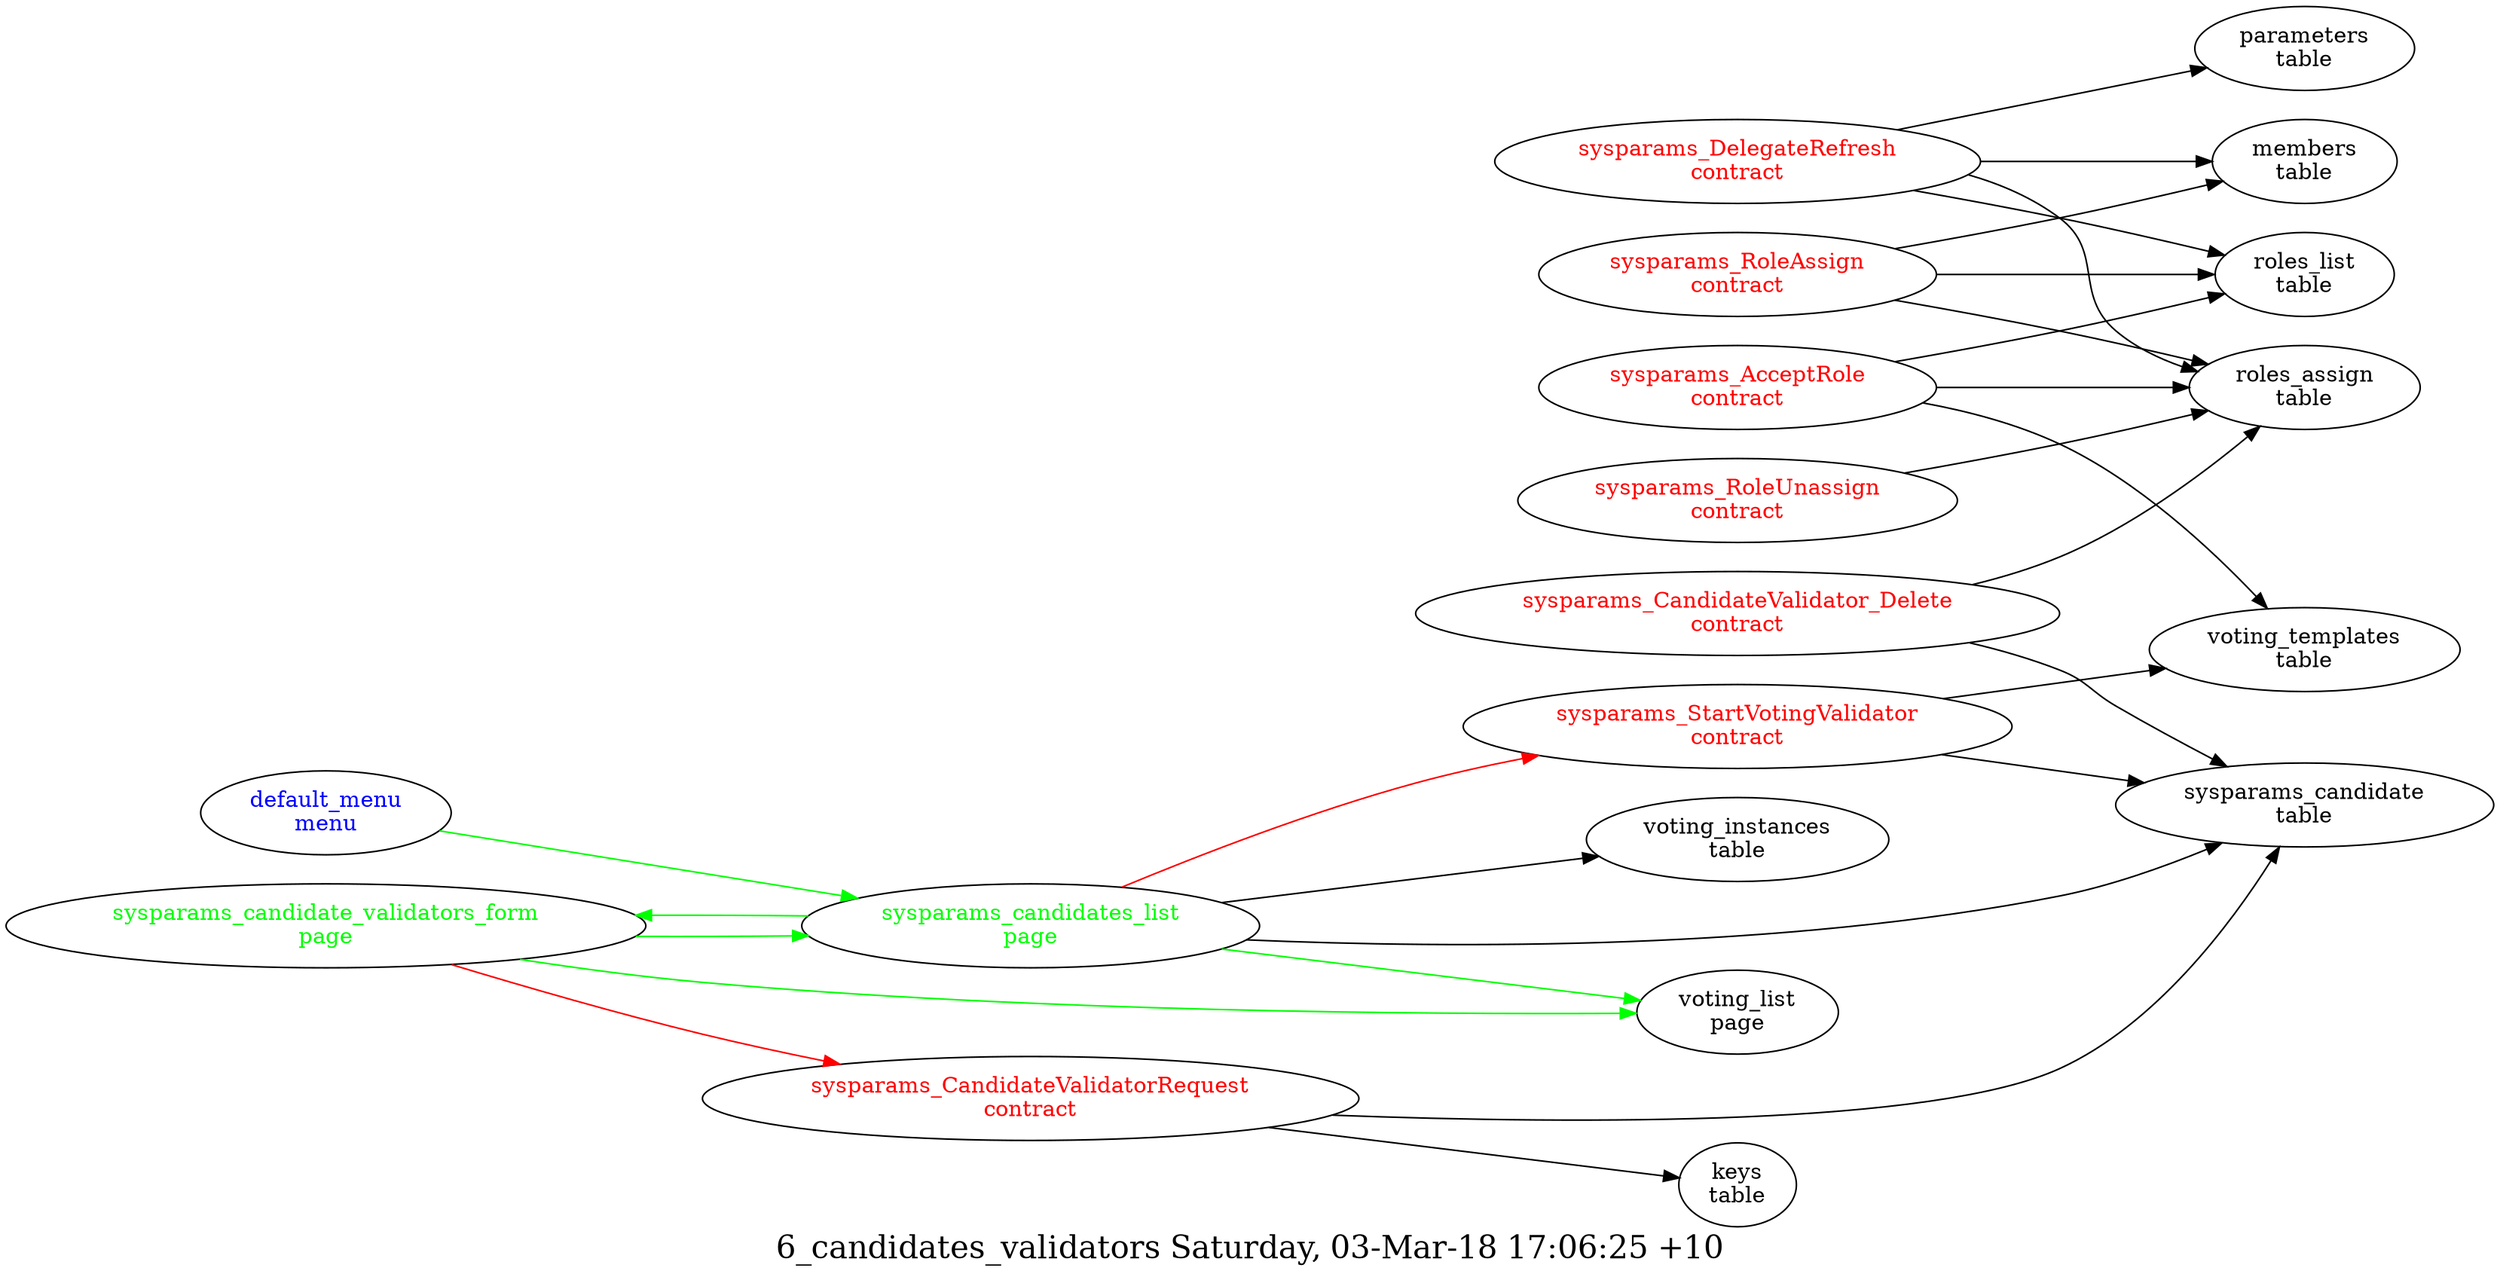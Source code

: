 digraph G {
fontsize="20.0";
label="6_candidates_validators Saturday, 03-Mar-18 17:06:25 +10";
rankdir=LR;
"sysparams_RoleUnassign\ncontract" -> "roles_assign\ntable"
"sysparams_RoleUnassign\ncontract" [fontcolor=red, group=contracts];
"sysparams_RoleAssign\ncontract" -> "roles_list\ntable"
"sysparams_RoleAssign\ncontract" -> "members\ntable"
"sysparams_RoleAssign\ncontract" -> "roles_assign\ntable"
"sysparams_RoleAssign\ncontract" [fontcolor=red, group=contracts];
"sysparams_CandidateValidator_Delete\ncontract" -> "sysparams_candidate\ntable"
"sysparams_CandidateValidator_Delete\ncontract" -> "roles_assign\ntable"
"sysparams_CandidateValidator_Delete\ncontract" [fontcolor=red, group=contracts];
"sysparams_CandidateValidatorRequest\ncontract" -> "keys\ntable"
"sysparams_CandidateValidatorRequest\ncontract" -> "sysparams_candidate\ntable"
"sysparams_CandidateValidatorRequest\ncontract" [fontcolor=red, group=contracts];
"sysparams_DelegateRefresh\ncontract" -> "roles_list\ntable"
"sysparams_DelegateRefresh\ncontract" -> "parameters\ntable"
"sysparams_DelegateRefresh\ncontract" -> "roles_assign\ntable"
"sysparams_DelegateRefresh\ncontract" -> "members\ntable"
"sysparams_DelegateRefresh\ncontract" [fontcolor=red, group=contracts];
"sysparams_AcceptRole\ncontract" -> "voting_templates\ntable"
"sysparams_AcceptRole\ncontract" -> "roles_list\ntable"
"sysparams_AcceptRole\ncontract" -> "roles_assign\ntable"
"sysparams_AcceptRole\ncontract" [fontcolor=red, group=contracts];
"sysparams_StartVotingValidator\ncontract" -> "voting_templates\ntable"
"sysparams_StartVotingValidator\ncontract" -> "sysparams_candidate\ntable"
"sysparams_StartVotingValidator\ncontract" [fontcolor=red, group=contracts];
"default_menu\nmenu" -> "sysparams_candidates_list\npage"  [ color=green ]
"default_menu\nmenu" [fontcolor=blue, group=menus];
"sysparams_candidate_validators_form\npage" -> "sysparams_CandidateValidatorRequest\ncontract"  [ color=red ]
"sysparams_candidate_validators_form\npage" -> "sysparams_candidates_list\npage"  [ color=green ]
"sysparams_candidate_validators_form\npage" -> "voting_list\npage"  [ color=green ]
"sysparams_candidate_validators_form\npage" [fontcolor=green, group=pages];
"sysparams_candidates_list\npage" -> "sysparams_StartVotingValidator\ncontract"  [ color=red ]
"sysparams_candidates_list\npage" -> "sysparams_candidate\ntable"
"sysparams_candidates_list\npage" -> "voting_instances\ntable"
"sysparams_candidates_list\npage" -> "voting_list\npage"  [ color=green ]
"sysparams_candidates_list\npage" -> "sysparams_candidate_validators_form\npage"  [ color=green ]
"sysparams_candidates_list\npage" [fontcolor=green, group=pages];
"sysparams_candidate\ntable" [group=tables];
}
